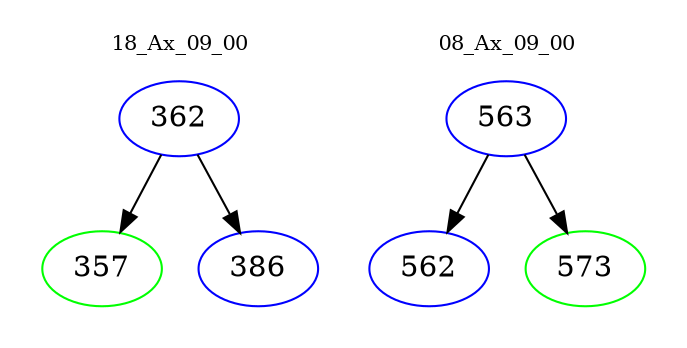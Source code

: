 digraph{
subgraph cluster_0 {
color = white
label = "18_Ax_09_00";
fontsize=10;
T0_362 [label="362", color="blue"]
T0_362 -> T0_357 [color="black"]
T0_357 [label="357", color="green"]
T0_362 -> T0_386 [color="black"]
T0_386 [label="386", color="blue"]
}
subgraph cluster_1 {
color = white
label = "08_Ax_09_00";
fontsize=10;
T1_563 [label="563", color="blue"]
T1_563 -> T1_562 [color="black"]
T1_562 [label="562", color="blue"]
T1_563 -> T1_573 [color="black"]
T1_573 [label="573", color="green"]
}
}
